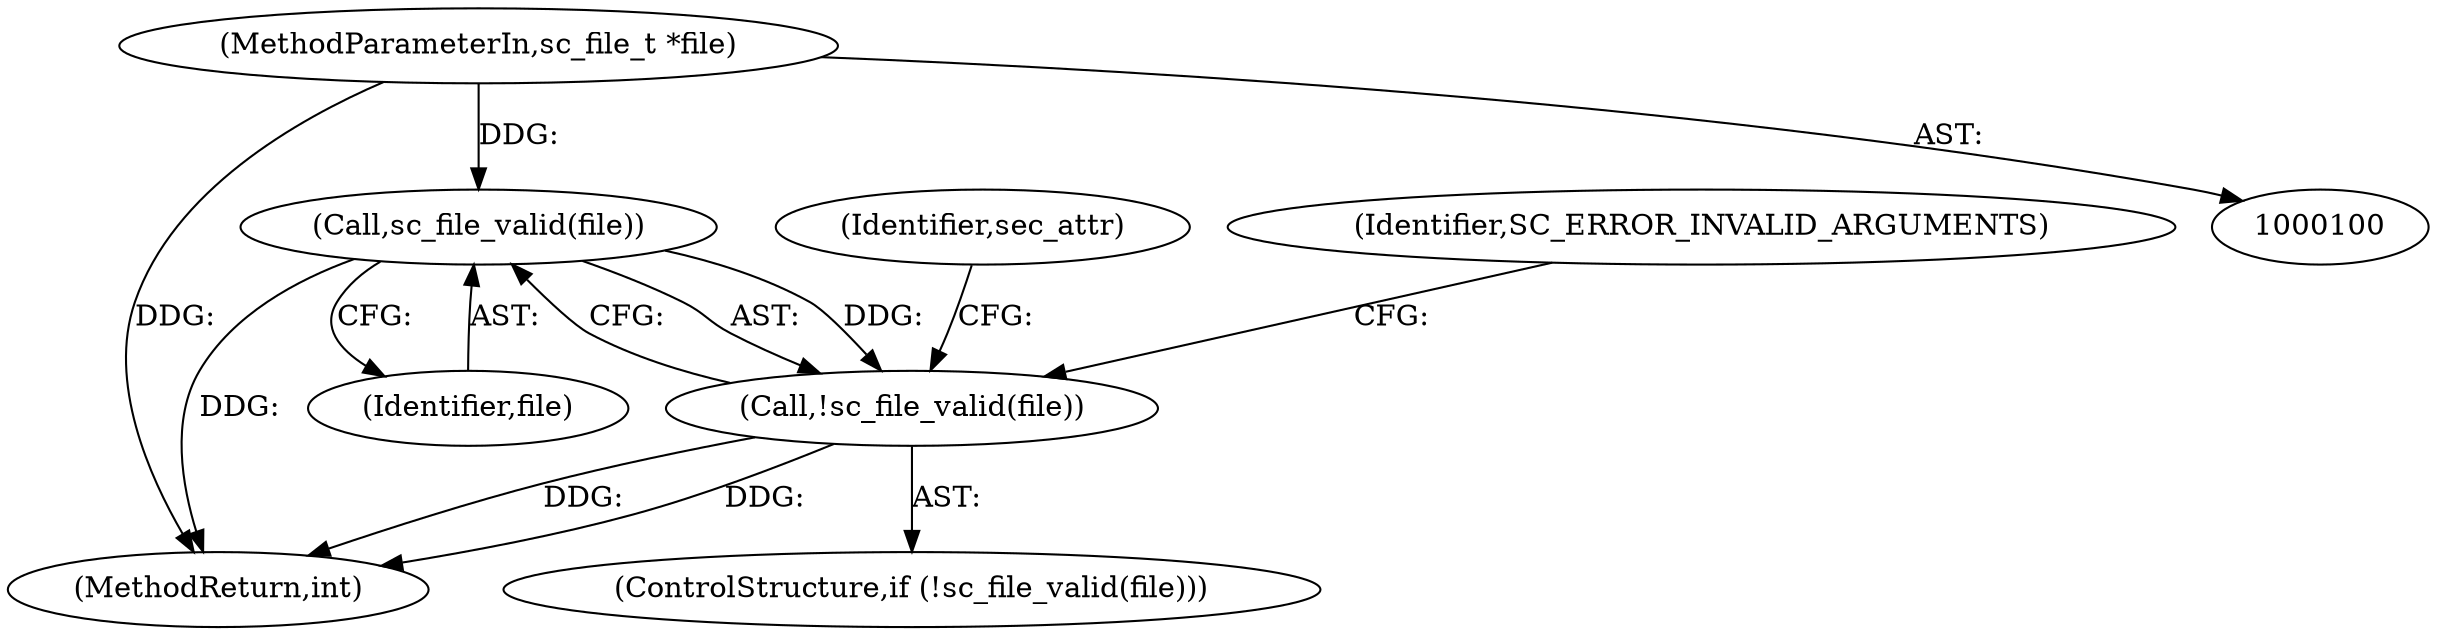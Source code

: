 digraph "0_OpenSC_360e95d45ac4123255a4c796db96337f332160ad#diff-d643a0fa169471dbf2912f4866dc49c5_7@pointer" {
"1000108" [label="(Call,sc_file_valid(file))"];
"1000101" [label="(MethodParameterIn,sc_file_t *file)"];
"1000107" [label="(Call,!sc_file_valid(file))"];
"1000108" [label="(Call,sc_file_valid(file))"];
"1000107" [label="(Call,!sc_file_valid(file))"];
"1000116" [label="(Identifier,sec_attr)"];
"1000112" [label="(Identifier,SC_ERROR_INVALID_ARGUMENTS)"];
"1000109" [label="(Identifier,file)"];
"1000193" [label="(MethodReturn,int)"];
"1000101" [label="(MethodParameterIn,sc_file_t *file)"];
"1000106" [label="(ControlStructure,if (!sc_file_valid(file)))"];
"1000108" -> "1000107"  [label="AST: "];
"1000108" -> "1000109"  [label="CFG: "];
"1000109" -> "1000108"  [label="AST: "];
"1000107" -> "1000108"  [label="CFG: "];
"1000108" -> "1000193"  [label="DDG: "];
"1000108" -> "1000107"  [label="DDG: "];
"1000101" -> "1000108"  [label="DDG: "];
"1000101" -> "1000100"  [label="AST: "];
"1000101" -> "1000193"  [label="DDG: "];
"1000107" -> "1000106"  [label="AST: "];
"1000112" -> "1000107"  [label="CFG: "];
"1000116" -> "1000107"  [label="CFG: "];
"1000107" -> "1000193"  [label="DDG: "];
"1000107" -> "1000193"  [label="DDG: "];
}
